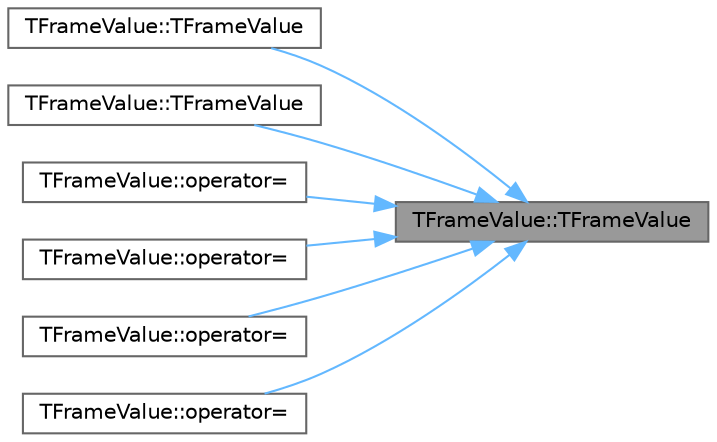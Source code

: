 digraph "TFrameValue::TFrameValue"
{
 // INTERACTIVE_SVG=YES
 // LATEX_PDF_SIZE
  bgcolor="transparent";
  edge [fontname=Helvetica,fontsize=10,labelfontname=Helvetica,labelfontsize=10];
  node [fontname=Helvetica,fontsize=10,shape=box,height=0.2,width=0.4];
  rankdir="RL";
  Node1 [id="Node000001",label="TFrameValue::TFrameValue",height=0.2,width=0.4,color="gray40", fillcolor="grey60", style="filled", fontcolor="black",tooltip="Construct an OptionalType with a valid value."];
  Node1 -> Node2 [id="edge1_Node000001_Node000002",dir="back",color="steelblue1",style="solid",tooltip=" "];
  Node2 [id="Node000002",label="TFrameValue::TFrameValue",height=0.2,width=0.4,color="grey40", fillcolor="white", style="filled",URL="$db/d8f/structTFrameValue.html#a01815af44e0ee15cb836a9aa8165154b",tooltip="Copy/Move construction."];
  Node1 -> Node3 [id="edge2_Node000001_Node000003",dir="back",color="steelblue1",style="solid",tooltip=" "];
  Node3 [id="Node000003",label="TFrameValue::TFrameValue",height=0.2,width=0.4,color="grey40", fillcolor="white", style="filled",URL="$db/d8f/structTFrameValue.html#a3cf2f2710e28e871c8b950e7f07ae067",tooltip=" "];
  Node1 -> Node4 [id="edge3_Node000001_Node000004",dir="back",color="steelblue1",style="solid",tooltip=" "];
  Node4 [id="Node000004",label="TFrameValue::operator=",height=0.2,width=0.4,color="grey40", fillcolor="white", style="filled",URL="$db/d8f/structTFrameValue.html#a0b4f1faf546bd78f6f606a7d6425e928",tooltip=" "];
  Node1 -> Node5 [id="edge4_Node000001_Node000005",dir="back",color="steelblue1",style="solid",tooltip=" "];
  Node5 [id="Node000005",label="TFrameValue::operator=",height=0.2,width=0.4,color="grey40", fillcolor="white", style="filled",URL="$db/d8f/structTFrameValue.html#a83e2e32a55d24306f07ceb4717a2cd35",tooltip=" "];
  Node1 -> Node6 [id="edge5_Node000001_Node000006",dir="back",color="steelblue1",style="solid",tooltip=" "];
  Node6 [id="Node000006",label="TFrameValue::operator=",height=0.2,width=0.4,color="grey40", fillcolor="white", style="filled",URL="$db/d8f/structTFrameValue.html#a06c3189556f56718417749bc30b4fa2d",tooltip=" "];
  Node1 -> Node7 [id="edge6_Node000001_Node000007",dir="back",color="steelblue1",style="solid",tooltip=" "];
  Node7 [id="Node000007",label="TFrameValue::operator=",height=0.2,width=0.4,color="grey40", fillcolor="white", style="filled",URL="$db/d8f/structTFrameValue.html#a9bb073e3309b0ce3e380a86812de646a",tooltip=" "];
}
